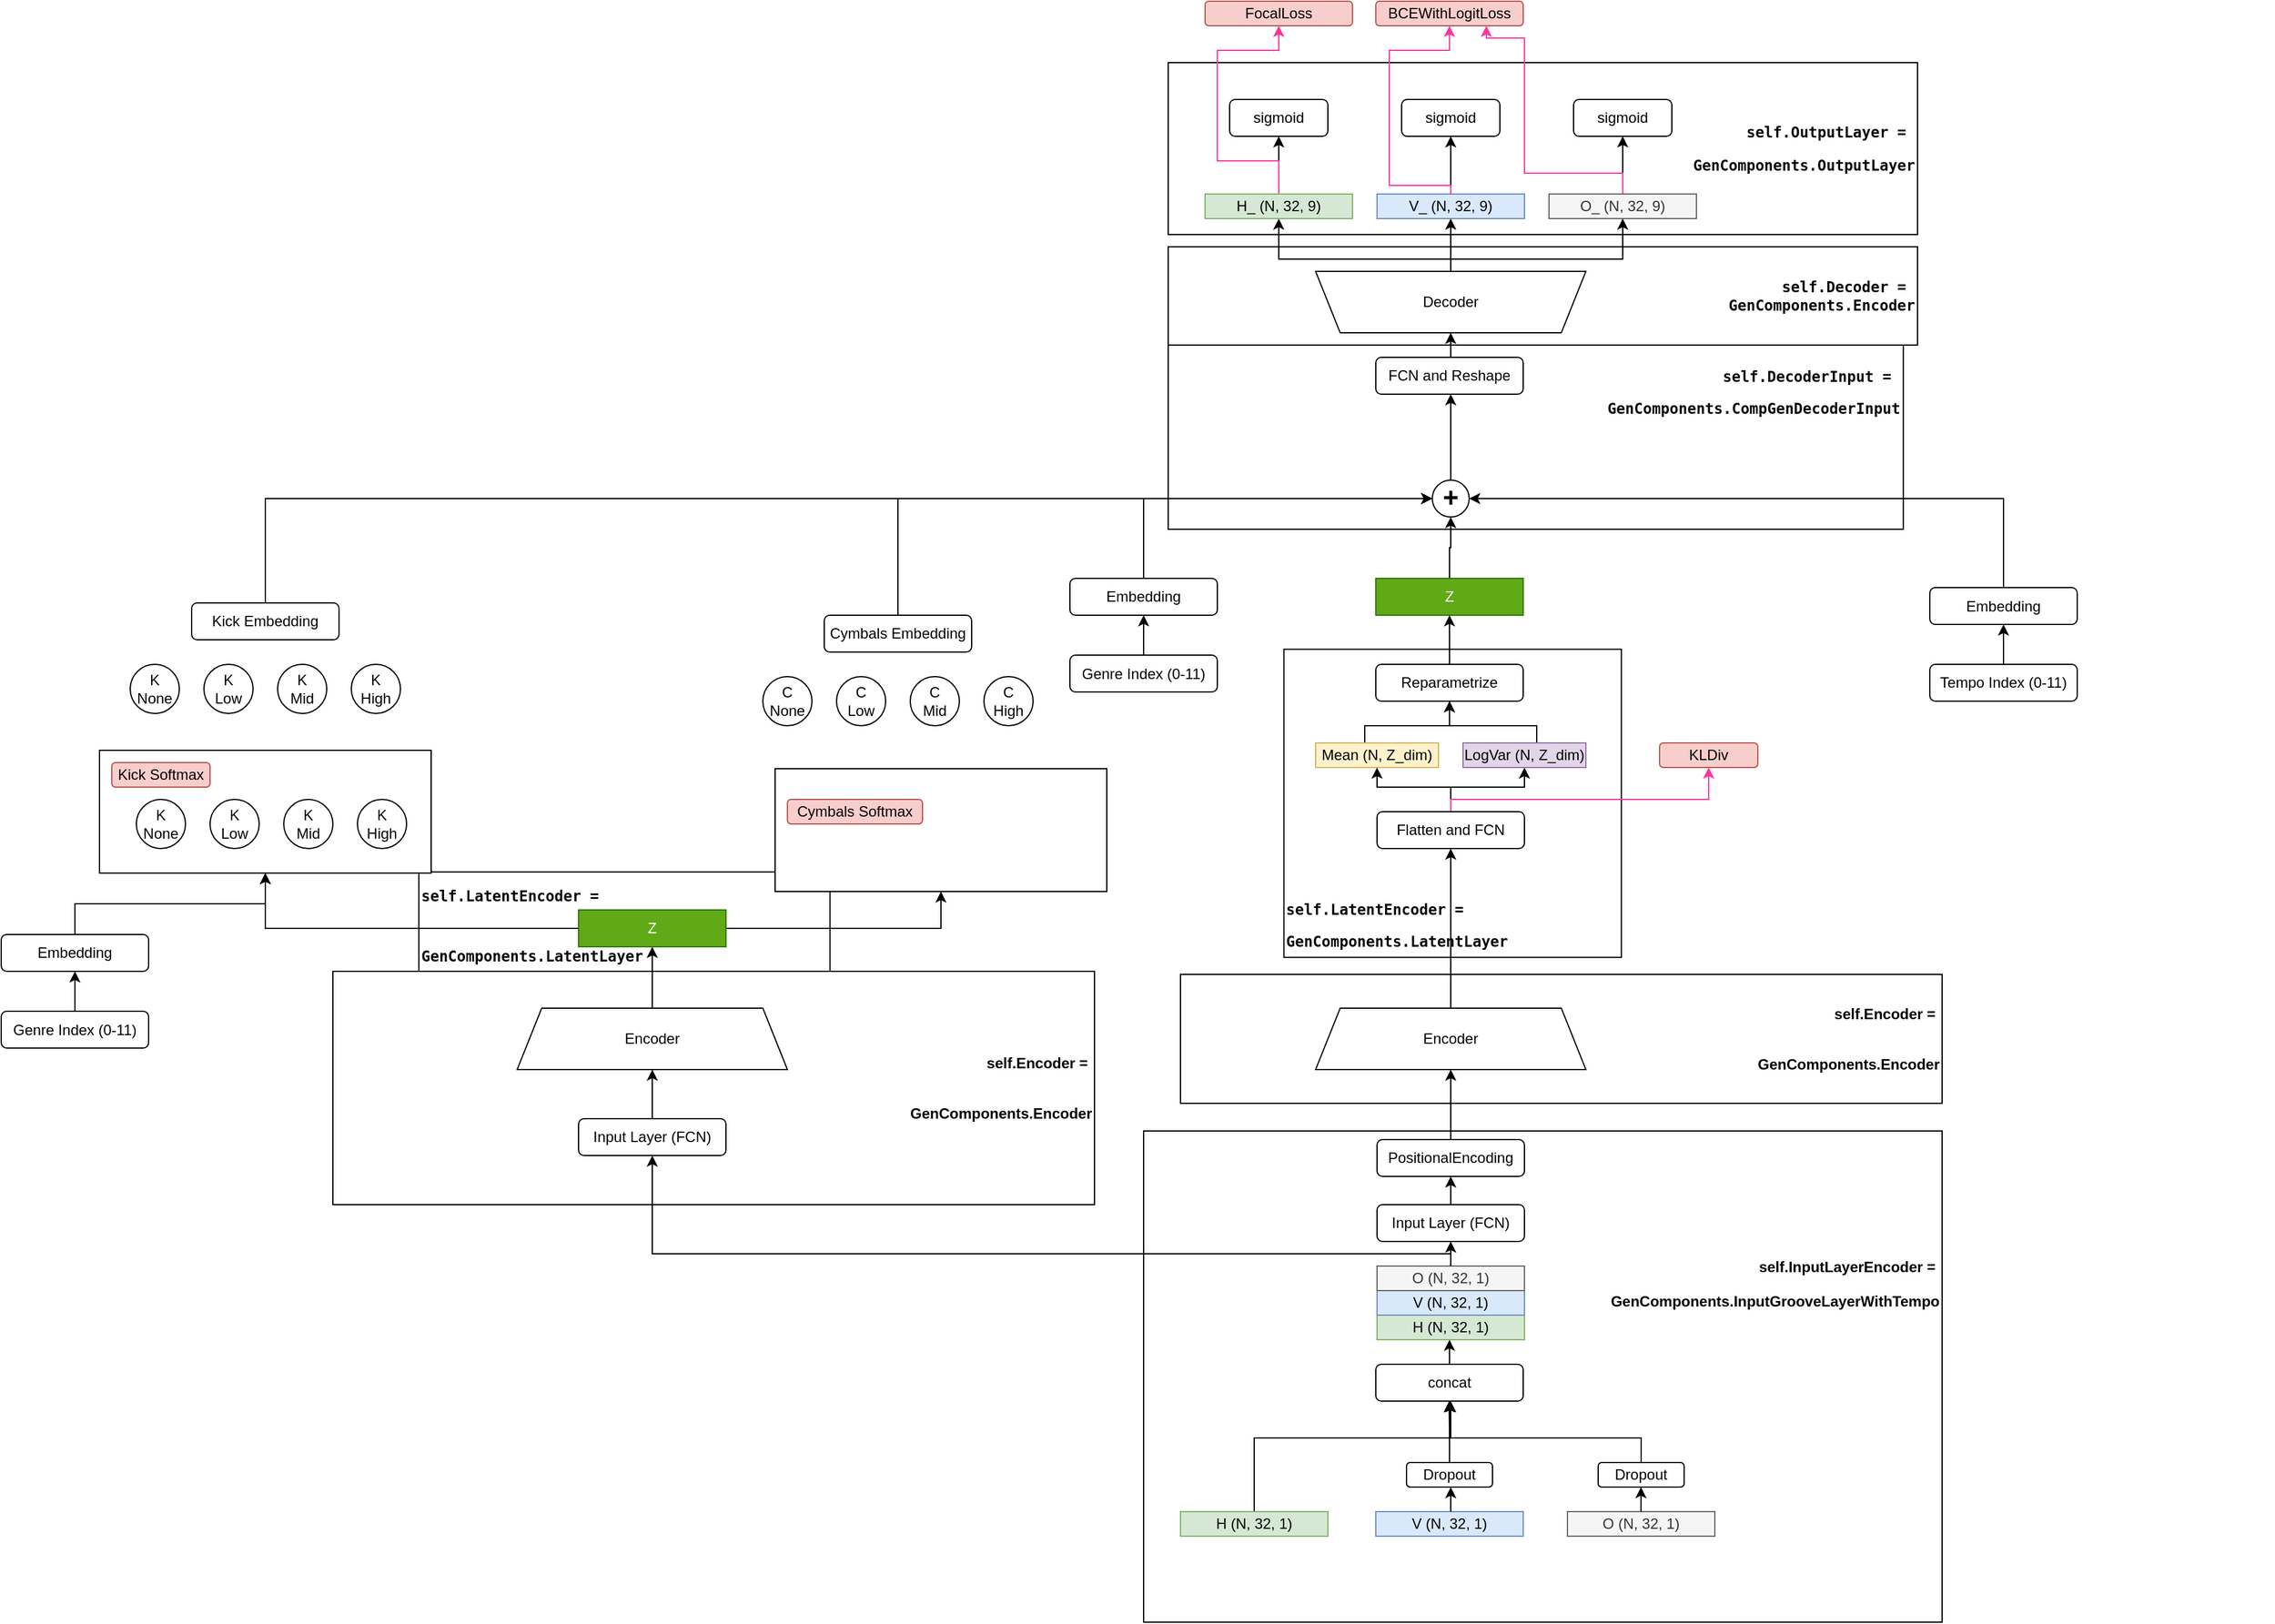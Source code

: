<mxfile version="21.6.1" type="device">
  <diagram name="Page-1" id="NQa1cD9yoGFF-2M4kGZS">
    <mxGraphModel dx="2899" dy="2250" grid="1" gridSize="10" guides="1" tooltips="1" connect="1" arrows="1" fold="1" page="1" pageScale="1" pageWidth="850" pageHeight="1100" math="0" shadow="0">
      <root>
        <mxCell id="0" />
        <mxCell id="1" parent="0" />
        <mxCell id="96rdMPuTKurCGFIh7y79-1" value="" style="group" parent="1" vertex="1" connectable="0">
          <mxGeometry x="110" y="529.087" width="280.0" height="250.91" as="geometry" />
        </mxCell>
        <mxCell id="96rdMPuTKurCGFIh7y79-2" value="&lt;pre style=&quot;border-color: var(--border-color); color: rgb(8, 8, 8); font-size: 22px; font-weight: 700; background-color: rgb(255, 255, 255); font-family: &amp;quot;JetBrains Mono&amp;quot;, monospace;&quot;&gt;&lt;span style=&quot;font-size: 12px; white-space: normal;&quot;&gt;self.LatentEncoder =&amp;nbsp;&lt;/span&gt;&lt;br&gt;&lt;/pre&gt;&lt;pre style=&quot;border-color: var(--border-color); color: rgb(8, 8, 8); font-size: 22px; font-weight: 700; background-color: rgb(255, 255, 255); font-family: &amp;quot;JetBrains Mono&amp;quot;, monospace;&quot;&gt;&lt;font style=&quot;border-color: var(--border-color); font-size: 12px;&quot;&gt;GenComponents.LatentLayer&lt;/font&gt;&lt;/pre&gt;" style="rounded=0;whiteSpace=wrap;html=1;container=0;align=left;" parent="96rdMPuTKurCGFIh7y79-1" vertex="1">
          <mxGeometry x="-60" y="170" width="334.69" height="80.91" as="geometry" />
        </mxCell>
        <mxCell id="9NLI2FXHOWeacPtvEP_5-40" value="" style="rounded=0;whiteSpace=wrap;html=1;" parent="1" vertex="1">
          <mxGeometry x="-210" y="600" width="270" height="100" as="geometry" />
        </mxCell>
        <mxCell id="DQ1VLmd9Tk6c67iTof-k-62" value="&lt;pre style=&quot;border-color: var(--border-color); color: rgb(8, 8, 8); font-style: normal; font-variant-ligatures: normal; font-variant-caps: normal; font-weight: 700; letter-spacing: normal; orphans: 2; text-indent: 0px; text-transform: none; widows: 2; word-spacing: 0px; -webkit-text-stroke-width: 0px; background-color: rgb(255, 255, 255); text-decoration-thickness: initial; text-decoration-style: initial; text-decoration-color: initial; font-family: &amp;quot;JetBrains Mono&amp;quot;, monospace;&quot;&gt;&lt;div style=&quot;&quot;&gt;&lt;pre style=&quot;font-family: &amp;quot;JetBrains Mono&amp;quot;, monospace;&quot;&gt;&lt;font style=&quot;font-size: 12px;&quot;&gt;self.Decoder = &lt;br&gt;GenComponents.Encoder&lt;/font&gt;&lt;/pre&gt;&lt;/div&gt;&lt;/pre&gt;" style="rounded=0;whiteSpace=wrap;html=1;container=0;align=right;" parent="1" vertex="1">
          <mxGeometry x="660" y="190" width="610" height="80" as="geometry" />
        </mxCell>
        <mxCell id="DQ1VLmd9Tk6c67iTof-k-55" value="" style="group" parent="1" vertex="1" connectable="0">
          <mxGeometry x="660" y="270" width="610" height="150" as="geometry" />
        </mxCell>
        <mxCell id="DQ1VLmd9Tk6c67iTof-k-52" value="&lt;pre style=&quot;border-color: var(--border-color); color: rgb(8, 8, 8); font-size: 22px; font-weight: 700; background-color: rgb(255, 255, 255); font-family: &amp;quot;JetBrains Mono&amp;quot;, monospace;&quot;&gt;&lt;div style=&quot;&quot;&gt;&lt;span style=&quot;font-size: 12px; white-space: normal;&quot;&gt;self.DecoderInput =&amp;nbsp;&lt;/span&gt;&lt;/div&gt;&lt;font style=&quot;border-color: var(--border-color); font-size: 12px;&quot;&gt;GenComponents.CompGenDecoderInput&lt;br&gt;&lt;br&gt;&lt;br&gt;&lt;br&gt;&lt;/font&gt;&lt;/pre&gt;" style="rounded=0;whiteSpace=wrap;html=1;container=0;align=right;" parent="DQ1VLmd9Tk6c67iTof-k-55" vertex="1">
          <mxGeometry width="598.43" height="150" as="geometry" />
        </mxCell>
        <mxCell id="DQ1VLmd9Tk6c67iTof-k-64" value="&lt;pre style=&quot;border-color: var(--border-color); color: rgb(8, 8, 8); font-style: normal; font-variant-ligatures: normal; font-variant-caps: normal; font-weight: 700; letter-spacing: normal; orphans: 2; text-indent: 0px; text-transform: none; widows: 2; word-spacing: 0px; -webkit-text-stroke-width: 0px; background-color: rgb(255, 255, 255); text-decoration-thickness: initial; text-decoration-style: initial; text-decoration-color: initial; font-family: &amp;quot;JetBrains Mono&amp;quot;, monospace;&quot;&gt;&lt;div style=&quot;&quot;&gt;&lt;pre style=&quot;font-family: &amp;quot;JetBrains Mono&amp;quot;, monospace;&quot;&gt;&lt;div&gt;&lt;pre style=&quot;font-family: &amp;quot;JetBrains Mono&amp;quot;, monospace;&quot;&gt;self.OutputLayer = &lt;/pre&gt;&lt;pre style=&quot;font-family: &amp;quot;JetBrains Mono&amp;quot;, monospace;&quot;&gt;GenComponents.OutputLayer&lt;/pre&gt;&lt;/div&gt;&lt;/pre&gt;&lt;/div&gt;&lt;/pre&gt;" style="rounded=0;whiteSpace=wrap;html=1;container=0;align=right;" parent="DQ1VLmd9Tk6c67iTof-k-55" vertex="1">
          <mxGeometry y="-230" width="610" height="140" as="geometry" />
        </mxCell>
        <mxCell id="9NLI2FXHOWeacPtvEP_5-5" style="edgeStyle=orthogonalEdgeStyle;rounded=0;orthogonalLoop=1;jettySize=auto;html=1;" parent="DQ1VLmd9Tk6c67iTof-k-55" source="9NLI2FXHOWeacPtvEP_5-2" edge="1">
          <mxGeometry relative="1" as="geometry">
            <mxPoint x="230" y="40.0" as="targetPoint" />
          </mxGeometry>
        </mxCell>
        <mxCell id="9NLI2FXHOWeacPtvEP_5-2" value="&lt;font style=&quot;font-size: 22px;&quot;&gt;&lt;b&gt;+&lt;/b&gt;&lt;/font&gt;" style="ellipse;whiteSpace=wrap;html=1;aspect=fixed;" parent="DQ1VLmd9Tk6c67iTof-k-55" vertex="1">
          <mxGeometry x="215" y="110" width="30" height="30" as="geometry" />
        </mxCell>
        <mxCell id="DQ1VLmd9Tk6c67iTof-k-49" value="" style="group" parent="1" vertex="1" connectable="0">
          <mxGeometry x="754.2" y="570" width="305.8" height="230" as="geometry" />
        </mxCell>
        <mxCell id="DQ1VLmd9Tk6c67iTof-k-47" value="" style="group" parent="DQ1VLmd9Tk6c67iTof-k-49" vertex="1" connectable="0">
          <mxGeometry y="-52.273" width="280.0" height="250.909" as="geometry" />
        </mxCell>
        <mxCell id="DQ1VLmd9Tk6c67iTof-k-44" value="&lt;pre style=&quot;border-color: var(--border-color); color: rgb(8, 8, 8); font-size: 22px; font-weight: 700; background-color: rgb(255, 255, 255); font-family: &amp;quot;JetBrains Mono&amp;quot;, monospace;&quot;&gt;&lt;font style=&quot;border-color: var(--border-color); font-size: 12px;&quot;&gt;&lt;br&gt;&lt;/font&gt;&lt;/pre&gt;&lt;pre style=&quot;border-color: var(--border-color); color: rgb(8, 8, 8); font-size: 22px; font-weight: 700; background-color: rgb(255, 255, 255); font-family: &amp;quot;JetBrains Mono&amp;quot;, monospace;&quot;&gt;&lt;font style=&quot;border-color: var(--border-color); font-size: 12px;&quot;&gt;&lt;br&gt;&lt;/font&gt;&lt;/pre&gt;&lt;pre style=&quot;border-color: var(--border-color); color: rgb(8, 8, 8); font-size: 22px; font-weight: 700; background-color: rgb(255, 255, 255); font-family: &amp;quot;JetBrains Mono&amp;quot;, monospace;&quot;&gt;&lt;font style=&quot;border-color: var(--border-color); font-size: 12px;&quot;&gt;&lt;br&gt;&lt;/font&gt;&lt;/pre&gt;&lt;pre style=&quot;border-color: var(--border-color); color: rgb(8, 8, 8); font-size: 22px; font-weight: 700; background-color: rgb(255, 255, 255); font-family: &amp;quot;JetBrains Mono&amp;quot;, monospace;&quot;&gt;&lt;font style=&quot;border-color: var(--border-color); font-size: 12px;&quot;&gt;&lt;br&gt;&lt;/font&gt;&lt;/pre&gt;&lt;pre style=&quot;border-color: var(--border-color); color: rgb(8, 8, 8); font-size: 22px; font-weight: 700; background-color: rgb(255, 255, 255); font-family: &amp;quot;JetBrains Mono&amp;quot;, monospace;&quot;&gt;&lt;font style=&quot;border-color: var(--border-color); font-size: 12px;&quot;&gt;self.LatentEncoder = &lt;br style=&quot;border-color: var(--border-color);&quot;&gt;GenComponents.LatentLayer&lt;/font&gt;&lt;/pre&gt;" style="rounded=0;whiteSpace=wrap;html=1;container=0;align=left;" parent="DQ1VLmd9Tk6c67iTof-k-47" vertex="1">
          <mxGeometry width="274.689" height="250.909" as="geometry" />
        </mxCell>
        <mxCell id="DQ1VLmd9Tk6c67iTof-k-18" value="" style="group" parent="1" vertex="1" connectable="0">
          <mxGeometry x="670" y="782.5" width="890" height="105" as="geometry" />
        </mxCell>
        <mxCell id="DQ1VLmd9Tk6c67iTof-k-27" value="" style="group" parent="DQ1VLmd9Tk6c67iTof-k-18" vertex="1" connectable="0">
          <mxGeometry width="620" height="105" as="geometry" />
        </mxCell>
        <mxCell id="DQ1VLmd9Tk6c67iTof-k-19" value="&lt;pre style=&quot;border-color: var(--border-color); font-weight: 700;&quot;&gt;&lt;font style=&quot;border-color: var(--border-color);&quot; face=&quot;Helvetica&quot;&gt;self.Encoder = &lt;br style=&quot;border-color: var(--border-color);&quot;&gt;&lt;br style=&quot;border-color: var(--border-color);&quot;&gt;&lt;/font&gt;&lt;/pre&gt;&lt;pre style=&quot;border-color: var(--border-color); font-weight: 700;&quot;&gt;&lt;font style=&quot;border-color: var(--border-color);&quot; face=&quot;Helvetica&quot;&gt;GenComponents.Encoder&lt;/font&gt;&lt;/pre&gt;" style="rounded=0;whiteSpace=wrap;html=1;align=right;" parent="DQ1VLmd9Tk6c67iTof-k-27" vertex="1">
          <mxGeometry width="620" height="105" as="geometry" />
        </mxCell>
        <mxCell id="DQ1VLmd9Tk6c67iTof-k-8" value="" style="group" parent="1" vertex="1" connectable="0">
          <mxGeometry x="640" y="910" width="650" height="400" as="geometry" />
        </mxCell>
        <mxCell id="DQ1VLmd9Tk6c67iTof-k-9" value="&lt;pre style=&quot;border-color: var(--border-color); font-size: 24px; font-weight: 700;&quot;&gt;&lt;font style=&quot;border-color: var(--border-color); font-size: 12px;&quot; face=&quot;Helvetica&quot;&gt;self.InputLayerEncoder = &lt;br style=&quot;border-color: var(--border-color);&quot;&gt;GenComponents.InputGrooveLayerWithTempo&lt;/font&gt;&lt;/pre&gt;&lt;pre style=&quot;border-color: var(--border-color); font-size: 24px; font-weight: 700;&quot;&gt;&lt;font style=&quot;border-color: var(--border-color); font-size: 12px;&quot; face=&quot;Helvetica&quot;&gt;&lt;br&gt;&lt;/font&gt;&lt;/pre&gt;&lt;pre style=&quot;border-color: var(--border-color); font-size: 24px; font-weight: 700;&quot;&gt;&lt;font style=&quot;border-color: var(--border-color); font-size: 12px;&quot; face=&quot;Helvetica&quot;&gt;&lt;br&gt;&lt;/font&gt;&lt;/pre&gt;&lt;pre style=&quot;border-color: var(--border-color); font-size: 24px; font-weight: 700;&quot;&gt;&lt;font style=&quot;border-color: var(--border-color); font-size: 12px;&quot; face=&quot;Helvetica&quot;&gt;&lt;br&gt;&lt;/font&gt;&lt;/pre&gt;" style="rounded=0;whiteSpace=wrap;html=1;align=right;" parent="DQ1VLmd9Tk6c67iTof-k-8" vertex="1">
          <mxGeometry width="650" height="400" as="geometry" />
        </mxCell>
        <mxCell id="9zeXcT7h1Ww5CdjPzbvc-38" style="edgeStyle=orthogonalEdgeStyle;rounded=0;orthogonalLoop=1;jettySize=auto;html=1;exitX=0.5;exitY=0;exitDx=0;exitDy=0;entryX=0.5;entryY=1;entryDx=0;entryDy=0;" parent="1" source="9zeXcT7h1Ww5CdjPzbvc-1" target="9zeXcT7h1Ww5CdjPzbvc-37" edge="1">
          <mxGeometry relative="1" as="geometry" />
        </mxCell>
        <mxCell id="9zeXcT7h1Ww5CdjPzbvc-1" value="Encoder" style="shape=trapezoid;perimeter=trapezoidPerimeter;whiteSpace=wrap;html=1;fixedSize=1;" parent="1" vertex="1">
          <mxGeometry x="780" y="810" width="220" height="50" as="geometry" />
        </mxCell>
        <mxCell id="9zeXcT7h1Ww5CdjPzbvc-16" value="" style="group" parent="1" vertex="1" connectable="0">
          <mxGeometry x="829" y="1180" width="120" height="60" as="geometry" />
        </mxCell>
        <mxCell id="9zeXcT7h1Ww5CdjPzbvc-3" value="V (N, 32, 1)" style="rounded=0;whiteSpace=wrap;html=1;fillColor=#dae8fc;strokeColor=#6c8ebf;" parent="9zeXcT7h1Ww5CdjPzbvc-16" vertex="1">
          <mxGeometry y="40" width="120" height="20" as="geometry" />
        </mxCell>
        <mxCell id="9zeXcT7h1Ww5CdjPzbvc-7" style="edgeStyle=orthogonalEdgeStyle;rounded=0;orthogonalLoop=1;jettySize=auto;html=1;exitX=0.5;exitY=1;exitDx=0;exitDy=0;" parent="9zeXcT7h1Ww5CdjPzbvc-16" source="9zeXcT7h1Ww5CdjPzbvc-3" target="9zeXcT7h1Ww5CdjPzbvc-3" edge="1">
          <mxGeometry relative="1" as="geometry" />
        </mxCell>
        <mxCell id="9zeXcT7h1Ww5CdjPzbvc-26" style="edgeStyle=orthogonalEdgeStyle;rounded=0;orthogonalLoop=1;jettySize=auto;html=1;exitX=0.5;exitY=0;exitDx=0;exitDy=0;" parent="9zeXcT7h1Ww5CdjPzbvc-16" source="9zeXcT7h1Ww5CdjPzbvc-8" edge="1">
          <mxGeometry relative="1" as="geometry">
            <mxPoint x="59.652" y="-50" as="targetPoint" />
          </mxGeometry>
        </mxCell>
        <mxCell id="9zeXcT7h1Ww5CdjPzbvc-8" value="Dropout" style="rounded=1;whiteSpace=wrap;html=1;" parent="9zeXcT7h1Ww5CdjPzbvc-16" vertex="1">
          <mxGeometry x="25" width="70" height="20" as="geometry" />
        </mxCell>
        <mxCell id="9zeXcT7h1Ww5CdjPzbvc-13" value="" style="endArrow=classic;html=1;rounded=0;entryX=0.5;entryY=1;entryDx=0;entryDy=0;" parent="9zeXcT7h1Ww5CdjPzbvc-16" edge="1">
          <mxGeometry width="50" height="50" relative="1" as="geometry">
            <mxPoint x="61" y="40" as="sourcePoint" />
            <mxPoint x="61" y="20" as="targetPoint" />
          </mxGeometry>
        </mxCell>
        <mxCell id="9zeXcT7h1Ww5CdjPzbvc-17" value="" style="group" parent="1" vertex="1" connectable="0">
          <mxGeometry x="985" y="1180" width="120" height="60" as="geometry" />
        </mxCell>
        <mxCell id="9zeXcT7h1Ww5CdjPzbvc-4" value="O (N, 32, 1)" style="rounded=0;whiteSpace=wrap;html=1;fillColor=#f5f5f5;fontColor=#333333;strokeColor=#666666;" parent="9zeXcT7h1Ww5CdjPzbvc-17" vertex="1">
          <mxGeometry y="40" width="120" height="20" as="geometry" />
        </mxCell>
        <mxCell id="9zeXcT7h1Ww5CdjPzbvc-27" style="edgeStyle=orthogonalEdgeStyle;rounded=0;orthogonalLoop=1;jettySize=auto;html=1;" parent="9zeXcT7h1Ww5CdjPzbvc-17" source="9zeXcT7h1Ww5CdjPzbvc-9" edge="1">
          <mxGeometry relative="1" as="geometry">
            <mxPoint x="-95" y="-50" as="targetPoint" />
            <Array as="points">
              <mxPoint x="60" y="-20" />
              <mxPoint x="-95" y="-20" />
            </Array>
          </mxGeometry>
        </mxCell>
        <mxCell id="9zeXcT7h1Ww5CdjPzbvc-9" value="Dropout" style="rounded=1;whiteSpace=wrap;html=1;" parent="9zeXcT7h1Ww5CdjPzbvc-17" vertex="1">
          <mxGeometry x="25" width="70" height="20" as="geometry" />
        </mxCell>
        <mxCell id="9zeXcT7h1Ww5CdjPzbvc-14" value="" style="endArrow=classic;html=1;rounded=0;entryX=0.5;entryY=1;entryDx=0;entryDy=0;" parent="9zeXcT7h1Ww5CdjPzbvc-17" edge="1">
          <mxGeometry width="50" height="50" relative="1" as="geometry">
            <mxPoint x="59.86" y="40" as="sourcePoint" />
            <mxPoint x="59.86" y="20" as="targetPoint" />
          </mxGeometry>
        </mxCell>
        <mxCell id="9zeXcT7h1Ww5CdjPzbvc-32" style="edgeStyle=orthogonalEdgeStyle;rounded=0;orthogonalLoop=1;jettySize=auto;html=1;" parent="1" source="9zeXcT7h1Ww5CdjPzbvc-23" edge="1">
          <mxGeometry relative="1" as="geometry">
            <mxPoint x="889" y="1080" as="targetPoint" />
          </mxGeometry>
        </mxCell>
        <mxCell id="9zeXcT7h1Ww5CdjPzbvc-23" value="concat" style="rounded=1;whiteSpace=wrap;html=1;" parent="1" vertex="1">
          <mxGeometry x="829" y="1100" width="120" height="30" as="geometry" />
        </mxCell>
        <mxCell id="9zeXcT7h1Ww5CdjPzbvc-25" style="edgeStyle=orthogonalEdgeStyle;rounded=0;orthogonalLoop=1;jettySize=auto;html=1;entryX=0.5;entryY=1;entryDx=0;entryDy=0;exitX=0.5;exitY=0;exitDx=0;exitDy=0;" parent="1" source="9zeXcT7h1Ww5CdjPzbvc-2" target="9zeXcT7h1Ww5CdjPzbvc-23" edge="1">
          <mxGeometry relative="1" as="geometry">
            <Array as="points">
              <mxPoint x="730" y="1160" />
              <mxPoint x="889" y="1160" />
            </Array>
            <mxPoint x="730" y="1200" as="sourcePoint" />
          </mxGeometry>
        </mxCell>
        <mxCell id="9zeXcT7h1Ww5CdjPzbvc-31" value="" style="group" parent="1" vertex="1" connectable="0">
          <mxGeometry x="830" y="1020" width="120" height="60" as="geometry" />
        </mxCell>
        <mxCell id="9zeXcT7h1Ww5CdjPzbvc-75" value="" style="group" parent="9zeXcT7h1Ww5CdjPzbvc-31" vertex="1" connectable="0">
          <mxGeometry width="120" height="60" as="geometry" />
        </mxCell>
        <mxCell id="9zeXcT7h1Ww5CdjPzbvc-28" value="H (N, 32, 1)" style="rounded=0;whiteSpace=wrap;html=1;fillColor=#d5e8d4;strokeColor=#82b366;" parent="9zeXcT7h1Ww5CdjPzbvc-75" vertex="1">
          <mxGeometry y="40" width="120" height="20" as="geometry" />
        </mxCell>
        <mxCell id="9zeXcT7h1Ww5CdjPzbvc-29" value="V (N, 32, 1)" style="rounded=0;whiteSpace=wrap;html=1;fillColor=#dae8fc;strokeColor=#6c8ebf;" parent="9zeXcT7h1Ww5CdjPzbvc-75" vertex="1">
          <mxGeometry y="20" width="120" height="20" as="geometry" />
        </mxCell>
        <mxCell id="9zeXcT7h1Ww5CdjPzbvc-30" value="O (N, 32, 1)" style="rounded=0;whiteSpace=wrap;html=1;fillColor=#f5f5f5;fontColor=#333333;strokeColor=#666666;" parent="9zeXcT7h1Ww5CdjPzbvc-75" vertex="1">
          <mxGeometry width="120" height="20" as="geometry" />
        </mxCell>
        <mxCell id="rTMyLlt5xqiZMyr0EFMd-11" style="edgeStyle=orthogonalEdgeStyle;shape=connector;rounded=0;orthogonalLoop=1;jettySize=auto;html=1;entryX=0.5;entryY=1;entryDx=0;entryDy=0;labelBackgroundColor=default;strokeColor=default;fontFamily=Helvetica;fontSize=11;fontColor=default;endArrow=classic;" parent="1" source="9zeXcT7h1Ww5CdjPzbvc-33" target="DQ1VLmd9Tk6c67iTof-k-1" edge="1">
          <mxGeometry relative="1" as="geometry" />
        </mxCell>
        <mxCell id="9zeXcT7h1Ww5CdjPzbvc-33" value="Input Layer (FCN)" style="rounded=1;whiteSpace=wrap;html=1;" parent="1" vertex="1">
          <mxGeometry x="830" y="970" width="120" height="30" as="geometry" />
        </mxCell>
        <mxCell id="9zeXcT7h1Ww5CdjPzbvc-35" style="edgeStyle=orthogonalEdgeStyle;rounded=0;orthogonalLoop=1;jettySize=auto;html=1;entryX=0.5;entryY=1;entryDx=0;entryDy=0;" parent="1" source="9zeXcT7h1Ww5CdjPzbvc-30" target="9zeXcT7h1Ww5CdjPzbvc-33" edge="1">
          <mxGeometry relative="1" as="geometry">
            <Array as="points">
              <mxPoint x="890" y="1010" />
              <mxPoint x="890" y="1010" />
            </Array>
          </mxGeometry>
        </mxCell>
        <mxCell id="9zeXcT7h1Ww5CdjPzbvc-42" style="edgeStyle=orthogonalEdgeStyle;rounded=0;orthogonalLoop=1;jettySize=auto;html=1;entryX=0.5;entryY=1;entryDx=0;entryDy=0;" parent="1" source="9zeXcT7h1Ww5CdjPzbvc-37" target="9zeXcT7h1Ww5CdjPzbvc-41" edge="1">
          <mxGeometry relative="1" as="geometry" />
        </mxCell>
        <mxCell id="9zeXcT7h1Ww5CdjPzbvc-44" style="edgeStyle=orthogonalEdgeStyle;rounded=0;orthogonalLoop=1;jettySize=auto;html=1;entryX=0.5;entryY=1;entryDx=0;entryDy=0;" parent="1" source="9zeXcT7h1Ww5CdjPzbvc-37" target="9zeXcT7h1Ww5CdjPzbvc-43" edge="1">
          <mxGeometry relative="1" as="geometry" />
        </mxCell>
        <mxCell id="ZVySOKYS1OYlLSNdd-Se-39" style="edgeStyle=orthogonalEdgeStyle;shape=connector;rounded=0;orthogonalLoop=1;jettySize=auto;html=1;entryX=0.5;entryY=1;entryDx=0;entryDy=0;labelBackgroundColor=default;strokeColor=#FF3399;fontFamily=Helvetica;fontSize=11;fontColor=default;endArrow=classic;" parent="1" source="9zeXcT7h1Ww5CdjPzbvc-37" target="ZVySOKYS1OYlLSNdd-Se-38" edge="1">
          <mxGeometry relative="1" as="geometry">
            <Array as="points">
              <mxPoint x="890" y="640" />
            </Array>
          </mxGeometry>
        </mxCell>
        <mxCell id="9zeXcT7h1Ww5CdjPzbvc-37" value="Flatten and FCN" style="rounded=1;whiteSpace=wrap;html=1;" parent="1" vertex="1">
          <mxGeometry x="830" y="650" width="120" height="30" as="geometry" />
        </mxCell>
        <mxCell id="9zeXcT7h1Ww5CdjPzbvc-46" style="edgeStyle=orthogonalEdgeStyle;rounded=0;orthogonalLoop=1;jettySize=auto;html=1;entryX=0.5;entryY=1;entryDx=0;entryDy=0;" parent="1" source="9zeXcT7h1Ww5CdjPzbvc-41" target="9zeXcT7h1Ww5CdjPzbvc-45" edge="1">
          <mxGeometry relative="1" as="geometry">
            <Array as="points">
              <mxPoint x="820" y="580" />
              <mxPoint x="889" y="580" />
            </Array>
          </mxGeometry>
        </mxCell>
        <mxCell id="9zeXcT7h1Ww5CdjPzbvc-41" value="Mean (N, Z_dim)" style="rounded=0;whiteSpace=wrap;html=1;fillColor=#fff2cc;strokeColor=#d6b656;" parent="1" vertex="1">
          <mxGeometry x="780" y="594" width="100" height="20" as="geometry" />
        </mxCell>
        <mxCell id="9zeXcT7h1Ww5CdjPzbvc-47" style="edgeStyle=orthogonalEdgeStyle;rounded=0;orthogonalLoop=1;jettySize=auto;html=1;entryX=0.5;entryY=1;entryDx=0;entryDy=0;" parent="1" source="9zeXcT7h1Ww5CdjPzbvc-43" target="9zeXcT7h1Ww5CdjPzbvc-45" edge="1">
          <mxGeometry relative="1" as="geometry">
            <Array as="points">
              <mxPoint x="960" y="580" />
              <mxPoint x="889" y="580" />
            </Array>
          </mxGeometry>
        </mxCell>
        <mxCell id="9zeXcT7h1Ww5CdjPzbvc-43" value="LogVar (N, Z_dim)" style="rounded=0;whiteSpace=wrap;html=1;fillColor=#e1d5e7;strokeColor=#9673a6;" parent="1" vertex="1">
          <mxGeometry x="900" y="594" width="100" height="20" as="geometry" />
        </mxCell>
        <mxCell id="9zeXcT7h1Ww5CdjPzbvc-49" style="edgeStyle=orthogonalEdgeStyle;rounded=0;orthogonalLoop=1;jettySize=auto;html=1;exitX=0.5;exitY=0;exitDx=0;exitDy=0;entryX=0.5;entryY=1;entryDx=0;entryDy=0;" parent="1" source="9zeXcT7h1Ww5CdjPzbvc-45" target="9zeXcT7h1Ww5CdjPzbvc-48" edge="1">
          <mxGeometry relative="1" as="geometry" />
        </mxCell>
        <mxCell id="9zeXcT7h1Ww5CdjPzbvc-45" value="Reparametrize" style="rounded=1;whiteSpace=wrap;html=1;" parent="1" vertex="1">
          <mxGeometry x="829" y="530" width="120" height="30" as="geometry" />
        </mxCell>
        <mxCell id="9zeXcT7h1Ww5CdjPzbvc-51" style="edgeStyle=orthogonalEdgeStyle;rounded=0;orthogonalLoop=1;jettySize=auto;html=1;entryX=0.5;entryY=1;entryDx=0;entryDy=0;" parent="1" source="9zeXcT7h1Ww5CdjPzbvc-48" target="9NLI2FXHOWeacPtvEP_5-2" edge="1">
          <mxGeometry relative="1" as="geometry" />
        </mxCell>
        <mxCell id="9zeXcT7h1Ww5CdjPzbvc-48" value="Z" style="rounded=0;whiteSpace=wrap;html=1;fillColor=#60a917;strokeColor=#2D7600;fontColor=#ffffff;" parent="1" vertex="1">
          <mxGeometry x="829" y="460" width="120" height="30" as="geometry" />
        </mxCell>
        <mxCell id="9zeXcT7h1Ww5CdjPzbvc-73" style="edgeStyle=orthogonalEdgeStyle;rounded=0;orthogonalLoop=1;jettySize=auto;html=1;exitX=0.5;exitY=0;exitDx=0;exitDy=0;entryX=0.5;entryY=0;entryDx=0;entryDy=0;" parent="1" source="9zeXcT7h1Ww5CdjPzbvc-50" target="9zeXcT7h1Ww5CdjPzbvc-71" edge="1">
          <mxGeometry relative="1" as="geometry" />
        </mxCell>
        <mxCell id="9zeXcT7h1Ww5CdjPzbvc-50" value="FCN and Reshape" style="rounded=1;whiteSpace=wrap;html=1;" parent="1" vertex="1">
          <mxGeometry x="829" y="280" width="120" height="30" as="geometry" />
        </mxCell>
        <mxCell id="9zeXcT7h1Ww5CdjPzbvc-74" value="" style="group" parent="1" vertex="1" connectable="0">
          <mxGeometry x="780" y="210" width="220" height="50" as="geometry" />
        </mxCell>
        <mxCell id="9zeXcT7h1Ww5CdjPzbvc-71" value="" style="shape=trapezoid;perimeter=trapezoidPerimeter;whiteSpace=wrap;html=1;fixedSize=1;rotation=-180;" parent="9zeXcT7h1Ww5CdjPzbvc-74" vertex="1">
          <mxGeometry width="220" height="50" as="geometry" />
        </mxCell>
        <mxCell id="9zeXcT7h1Ww5CdjPzbvc-72" value="Decoder" style="text;html=1;strokeColor=none;fillColor=none;align=center;verticalAlign=middle;whiteSpace=wrap;rounded=0;" parent="9zeXcT7h1Ww5CdjPzbvc-74" vertex="1">
          <mxGeometry x="80" y="10" width="60" height="30" as="geometry" />
        </mxCell>
        <mxCell id="9zeXcT7h1Ww5CdjPzbvc-86" value="" style="group" parent="1" vertex="1" connectable="0">
          <mxGeometry x="690" y="310" width="683.04" height="60" as="geometry" />
        </mxCell>
        <mxCell id="9zeXcT7h1Ww5CdjPzbvc-85" value="O_ (N, 32, 9)" style="rounded=0;whiteSpace=wrap;html=1;fillColor=#f5f5f5;fontColor=#333333;strokeColor=#666666;container=0;" parent="9zeXcT7h1Ww5CdjPzbvc-86" vertex="1">
          <mxGeometry x="280" y="-163" width="120" height="20" as="geometry" />
        </mxCell>
        <mxCell id="9zeXcT7h1Ww5CdjPzbvc-84" value="V_ (N, 32, 9)" style="rounded=0;whiteSpace=wrap;html=1;fillColor=#dae8fc;strokeColor=#6c8ebf;container=0;" parent="9zeXcT7h1Ww5CdjPzbvc-86" vertex="1">
          <mxGeometry x="140" y="-163" width="120" height="20" as="geometry" />
        </mxCell>
        <mxCell id="9zeXcT7h1Ww5CdjPzbvc-88" style="edgeStyle=orthogonalEdgeStyle;rounded=0;orthogonalLoop=1;jettySize=auto;html=1;entryX=0.5;entryY=1;entryDx=0;entryDy=0;" parent="1" source="9zeXcT7h1Ww5CdjPzbvc-71" target="9zeXcT7h1Ww5CdjPzbvc-84" edge="1">
          <mxGeometry relative="1" as="geometry" />
        </mxCell>
        <mxCell id="9zeXcT7h1Ww5CdjPzbvc-89" style="edgeStyle=orthogonalEdgeStyle;rounded=0;orthogonalLoop=1;jettySize=auto;html=1;entryX=0.5;entryY=1;entryDx=0;entryDy=0;" parent="1" source="9zeXcT7h1Ww5CdjPzbvc-71" target="9zeXcT7h1Ww5CdjPzbvc-85" edge="1">
          <mxGeometry relative="1" as="geometry">
            <Array as="points">
              <mxPoint x="890" y="200" />
              <mxPoint x="1030" y="200" />
            </Array>
          </mxGeometry>
        </mxCell>
        <mxCell id="9zeXcT7h1Ww5CdjPzbvc-90" style="edgeStyle=orthogonalEdgeStyle;rounded=0;orthogonalLoop=1;jettySize=auto;html=1;entryX=0.5;entryY=1;entryDx=0;entryDy=0;" parent="1" source="9zeXcT7h1Ww5CdjPzbvc-71" target="DQ1VLmd9Tk6c67iTof-k-58" edge="1">
          <mxGeometry relative="1" as="geometry">
            <Array as="points">
              <mxPoint x="890" y="200" />
              <mxPoint x="750" y="200" />
            </Array>
            <mxPoint x="750" y="180" as="targetPoint" />
          </mxGeometry>
        </mxCell>
        <mxCell id="9zeXcT7h1Ww5CdjPzbvc-2" value="H (N, 32, 1)" style="rounded=0;whiteSpace=wrap;html=1;fillColor=#d5e8d4;strokeColor=#82b366;" parent="1" vertex="1">
          <mxGeometry x="670" y="1220" width="120" height="20" as="geometry" />
        </mxCell>
        <mxCell id="ZVySOKYS1OYlLSNdd-Se-2" value="sigmoid" style="rounded=1;whiteSpace=wrap;html=1;" parent="1" vertex="1">
          <mxGeometry x="710" y="70" width="80" height="30" as="geometry" />
        </mxCell>
        <mxCell id="ZVySOKYS1OYlLSNdd-Se-3" style="edgeStyle=orthogonalEdgeStyle;rounded=0;orthogonalLoop=1;jettySize=auto;html=1;entryX=0.5;entryY=1;entryDx=0;entryDy=0;" parent="1" source="DQ1VLmd9Tk6c67iTof-k-58" edge="1">
          <mxGeometry relative="1" as="geometry">
            <mxPoint x="750" y="160" as="sourcePoint" />
            <mxPoint x="750" y="100" as="targetPoint" />
          </mxGeometry>
        </mxCell>
        <mxCell id="ZVySOKYS1OYlLSNdd-Se-4" value="sigmoid" style="rounded=1;whiteSpace=wrap;html=1;" parent="1" vertex="1">
          <mxGeometry x="850" y="70" width="80" height="30" as="geometry" />
        </mxCell>
        <mxCell id="ZVySOKYS1OYlLSNdd-Se-5" value="sigmoid" style="rounded=1;whiteSpace=wrap;html=1;" parent="1" vertex="1">
          <mxGeometry x="990" y="70" width="80" height="30" as="geometry" />
        </mxCell>
        <mxCell id="ZVySOKYS1OYlLSNdd-Se-6" style="edgeStyle=orthogonalEdgeStyle;rounded=0;orthogonalLoop=1;jettySize=auto;html=1;" parent="1" source="9zeXcT7h1Ww5CdjPzbvc-84" target="ZVySOKYS1OYlLSNdd-Se-4" edge="1">
          <mxGeometry relative="1" as="geometry" />
        </mxCell>
        <mxCell id="ZVySOKYS1OYlLSNdd-Se-7" style="edgeStyle=orthogonalEdgeStyle;rounded=0;orthogonalLoop=1;jettySize=auto;html=1;entryX=0.5;entryY=1;entryDx=0;entryDy=0;" parent="1" source="9zeXcT7h1Ww5CdjPzbvc-85" target="ZVySOKYS1OYlLSNdd-Se-5" edge="1">
          <mxGeometry relative="1" as="geometry" />
        </mxCell>
        <mxCell id="ZVySOKYS1OYlLSNdd-Se-31" value="BCEWithLogitLoss" style="rounded=1;whiteSpace=wrap;html=1;fillColor=#f8cecc;strokeColor=#b85450;" parent="1" vertex="1">
          <mxGeometry x="829" y="-10" width="120" height="20" as="geometry" />
        </mxCell>
        <mxCell id="ZVySOKYS1OYlLSNdd-Se-35" style="edgeStyle=orthogonalEdgeStyle;shape=connector;rounded=0;orthogonalLoop=1;jettySize=auto;html=1;entryX=0.5;entryY=1;entryDx=0;entryDy=0;labelBackgroundColor=default;strokeColor=#FF3399;fontFamily=Helvetica;fontSize=11;fontColor=default;endArrow=classic;exitX=0.5;exitY=0;exitDx=0;exitDy=0;" parent="1" source="9zeXcT7h1Ww5CdjPzbvc-84" target="ZVySOKYS1OYlLSNdd-Se-31" edge="1">
          <mxGeometry relative="1" as="geometry">
            <mxPoint x="890" y="140" as="sourcePoint" />
            <Array as="points">
              <mxPoint x="890" y="140" />
              <mxPoint x="840" y="140" />
              <mxPoint x="840" y="30" />
              <mxPoint x="889" y="30" />
            </Array>
          </mxGeometry>
        </mxCell>
        <mxCell id="ZVySOKYS1OYlLSNdd-Se-37" style="edgeStyle=orthogonalEdgeStyle;shape=connector;rounded=0;orthogonalLoop=1;jettySize=auto;html=1;entryX=0.75;entryY=1;entryDx=0;entryDy=0;labelBackgroundColor=default;strokeColor=#FF3399;fontFamily=Helvetica;fontSize=11;fontColor=default;endArrow=classic;" parent="1" source="9zeXcT7h1Ww5CdjPzbvc-85" target="ZVySOKYS1OYlLSNdd-Se-31" edge="1">
          <mxGeometry relative="1" as="geometry">
            <Array as="points">
              <mxPoint x="1030" y="130" />
              <mxPoint x="950" y="130" />
              <mxPoint x="950" y="20" />
              <mxPoint x="919" y="20" />
            </Array>
          </mxGeometry>
        </mxCell>
        <mxCell id="ZVySOKYS1OYlLSNdd-Se-38" value="KLDiv" style="rounded=1;whiteSpace=wrap;html=1;fillColor=#f8cecc;strokeColor=#b85450;" parent="1" vertex="1">
          <mxGeometry x="1060" y="594" width="80" height="20" as="geometry" />
        </mxCell>
        <mxCell id="DQ1VLmd9Tk6c67iTof-k-4" style="edgeStyle=orthogonalEdgeStyle;rounded=0;orthogonalLoop=1;jettySize=auto;html=1;" parent="1" source="DQ1VLmd9Tk6c67iTof-k-1" target="9zeXcT7h1Ww5CdjPzbvc-1" edge="1">
          <mxGeometry relative="1" as="geometry" />
        </mxCell>
        <mxCell id="DQ1VLmd9Tk6c67iTof-k-1" value="PositionalEncoding" style="rounded=1;whiteSpace=wrap;html=1;" parent="1" vertex="1">
          <mxGeometry x="830" y="917" width="120" height="30" as="geometry" />
        </mxCell>
        <mxCell id="rTMyLlt5xqiZMyr0EFMd-5" style="edgeStyle=orthogonalEdgeStyle;shape=connector;rounded=0;orthogonalLoop=1;jettySize=auto;html=1;labelBackgroundColor=default;strokeColor=#FF3399;fontFamily=Helvetica;fontSize=11;fontColor=default;endArrow=classic;entryX=0.5;entryY=1;entryDx=0;entryDy=0;exitX=0.5;exitY=0;exitDx=0;exitDy=0;" parent="1" source="DQ1VLmd9Tk6c67iTof-k-58" target="rTMyLlt5xqiZMyr0EFMd-3" edge="1">
          <mxGeometry relative="1" as="geometry">
            <Array as="points">
              <mxPoint x="750" y="120" />
              <mxPoint x="700" y="120" />
              <mxPoint x="700" y="30" />
              <mxPoint x="750" y="30" />
            </Array>
          </mxGeometry>
        </mxCell>
        <mxCell id="DQ1VLmd9Tk6c67iTof-k-58" value="H_ (N, 32, 9)" style="rounded=0;whiteSpace=wrap;html=1;fillColor=#d5e8d4;strokeColor=#82b366;container=0;" parent="1" vertex="1">
          <mxGeometry x="690" y="147" width="120" height="20" as="geometry" />
        </mxCell>
        <mxCell id="rTMyLlt5xqiZMyr0EFMd-3" value="FocalLoss" style="rounded=1;whiteSpace=wrap;html=1;fillColor=#f8cecc;strokeColor=#b85450;" parent="1" vertex="1">
          <mxGeometry x="690" y="-10" width="120" height="20" as="geometry" />
        </mxCell>
        <mxCell id="qCvvOq_lEpwjF3tyy16Q-1" value="Genre Index (0-11)" style="rounded=1;whiteSpace=wrap;html=1;" parent="1" vertex="1">
          <mxGeometry x="580" y="522.5" width="120" height="30" as="geometry" />
        </mxCell>
        <mxCell id="9NLI2FXHOWeacPtvEP_5-3" style="edgeStyle=orthogonalEdgeStyle;rounded=0;orthogonalLoop=1;jettySize=auto;html=1;entryX=0;entryY=0.5;entryDx=0;entryDy=0;exitX=0.5;exitY=0;exitDx=0;exitDy=0;" parent="1" source="9zeXcT7h1Ww5CdjPzbvc-52" target="9NLI2FXHOWeacPtvEP_5-2" edge="1">
          <mxGeometry relative="1" as="geometry">
            <Array as="points">
              <mxPoint x="640" y="395" />
            </Array>
          </mxGeometry>
        </mxCell>
        <mxCell id="9zeXcT7h1Ww5CdjPzbvc-52" value="Embedding" style="rounded=1;whiteSpace=wrap;html=1;" parent="1" vertex="1">
          <mxGeometry x="580" y="460" width="120" height="30" as="geometry" />
        </mxCell>
        <mxCell id="qCvvOq_lEpwjF3tyy16Q-3" style="edgeStyle=orthogonalEdgeStyle;rounded=0;orthogonalLoop=1;jettySize=auto;html=1;entryX=0.5;entryY=1;entryDx=0;entryDy=0;" parent="1" source="qCvvOq_lEpwjF3tyy16Q-1" target="9zeXcT7h1Ww5CdjPzbvc-52" edge="1">
          <mxGeometry relative="1" as="geometry" />
        </mxCell>
        <mxCell id="9NLI2FXHOWeacPtvEP_5-12" value="&lt;pre style=&quot;border-color: var(--border-color); font-weight: 700;&quot;&gt;&lt;font style=&quot;border-color: var(--border-color);&quot; face=&quot;Helvetica&quot;&gt;self.Encoder = &lt;br style=&quot;border-color: var(--border-color);&quot;&gt;&lt;br style=&quot;border-color: var(--border-color);&quot;&gt;&lt;/font&gt;&lt;/pre&gt;&lt;pre style=&quot;border-color: var(--border-color); font-weight: 700;&quot;&gt;&lt;font style=&quot;border-color: var(--border-color);&quot; face=&quot;Helvetica&quot;&gt;GenComponents.Encoder&lt;/font&gt;&lt;/pre&gt;" style="rounded=0;whiteSpace=wrap;html=1;align=right;" parent="1" vertex="1">
          <mxGeometry x="-20" y="780" width="620" height="190" as="geometry" />
        </mxCell>
        <mxCell id="9NLI2FXHOWeacPtvEP_5-69" style="edgeStyle=orthogonalEdgeStyle;rounded=0;orthogonalLoop=1;jettySize=auto;html=1;" parent="1" source="9NLI2FXHOWeacPtvEP_5-14" target="9NLI2FXHOWeacPtvEP_5-65" edge="1">
          <mxGeometry relative="1" as="geometry" />
        </mxCell>
        <mxCell id="9NLI2FXHOWeacPtvEP_5-14" value="Encoder" style="shape=trapezoid;perimeter=trapezoidPerimeter;whiteSpace=wrap;html=1;fixedSize=1;container=0;" parent="1" vertex="1">
          <mxGeometry x="130" y="810" width="220" height="50" as="geometry" />
        </mxCell>
        <mxCell id="9NLI2FXHOWeacPtvEP_5-16" style="edgeStyle=orthogonalEdgeStyle;rounded=0;orthogonalLoop=1;jettySize=auto;html=1;entryX=0.5;entryY=1;entryDx=0;entryDy=0;" parent="1" source="9NLI2FXHOWeacPtvEP_5-15" target="9NLI2FXHOWeacPtvEP_5-14" edge="1">
          <mxGeometry relative="1" as="geometry" />
        </mxCell>
        <mxCell id="9NLI2FXHOWeacPtvEP_5-15" value="Input Layer (FCN)" style="rounded=1;whiteSpace=wrap;html=1;" parent="1" vertex="1">
          <mxGeometry x="180" y="900" width="120" height="30" as="geometry" />
        </mxCell>
        <mxCell id="9NLI2FXHOWeacPtvEP_5-17" style="edgeStyle=orthogonalEdgeStyle;rounded=0;orthogonalLoop=1;jettySize=auto;html=1;entryX=0.5;entryY=1;entryDx=0;entryDy=0;" parent="1" source="9zeXcT7h1Ww5CdjPzbvc-30" target="9NLI2FXHOWeacPtvEP_5-15" edge="1">
          <mxGeometry relative="1" as="geometry">
            <Array as="points">
              <mxPoint x="890" y="1010" />
              <mxPoint x="240" y="1010" />
            </Array>
          </mxGeometry>
        </mxCell>
        <mxCell id="9NLI2FXHOWeacPtvEP_5-18" value="K&lt;br&gt;None" style="ellipse;whiteSpace=wrap;html=1;aspect=fixed;" parent="1" vertex="1">
          <mxGeometry x="-180" y="640" width="40" height="40" as="geometry" />
        </mxCell>
        <mxCell id="9NLI2FXHOWeacPtvEP_5-34" value="K&lt;br&gt;Low" style="ellipse;whiteSpace=wrap;html=1;aspect=fixed;" parent="1" vertex="1">
          <mxGeometry x="-120" y="640" width="40" height="40" as="geometry" />
        </mxCell>
        <mxCell id="9NLI2FXHOWeacPtvEP_5-35" value="K&lt;br&gt;Mid" style="ellipse;whiteSpace=wrap;html=1;aspect=fixed;" parent="1" vertex="1">
          <mxGeometry x="-60" y="640" width="40" height="40" as="geometry" />
        </mxCell>
        <mxCell id="9NLI2FXHOWeacPtvEP_5-36" value="K&lt;br&gt;High" style="ellipse;whiteSpace=wrap;html=1;aspect=fixed;" parent="1" vertex="1">
          <mxGeometry y="640" width="40" height="40" as="geometry" />
        </mxCell>
        <mxCell id="9NLI2FXHOWeacPtvEP_5-41" value="Kick Softmax" style="rounded=1;whiteSpace=wrap;html=1;fillColor=#f8cecc;strokeColor=#b85450;" parent="1" vertex="1">
          <mxGeometry x="-200" y="610" width="80" height="20" as="geometry" />
        </mxCell>
        <mxCell id="9NLI2FXHOWeacPtvEP_5-44" value="" style="rounded=0;whiteSpace=wrap;html=1;" parent="1" vertex="1">
          <mxGeometry x="340" y="615" width="270" height="100" as="geometry" />
        </mxCell>
        <mxCell id="9NLI2FXHOWeacPtvEP_5-45" value="Cymbals Softmax" style="rounded=1;whiteSpace=wrap;html=1;fillColor=#f8cecc;strokeColor=#b85450;" parent="1" vertex="1">
          <mxGeometry x="350" y="640" width="110" height="20" as="geometry" />
        </mxCell>
        <mxCell id="9NLI2FXHOWeacPtvEP_5-47" value="K&lt;br&gt;None" style="ellipse;whiteSpace=wrap;html=1;aspect=fixed;" parent="1" vertex="1">
          <mxGeometry x="-185" y="530" width="40" height="40" as="geometry" />
        </mxCell>
        <mxCell id="9NLI2FXHOWeacPtvEP_5-48" value="K&lt;br&gt;Low" style="ellipse;whiteSpace=wrap;html=1;aspect=fixed;" parent="1" vertex="1">
          <mxGeometry x="-125" y="530" width="40" height="40" as="geometry" />
        </mxCell>
        <mxCell id="9NLI2FXHOWeacPtvEP_5-49" value="K&lt;br&gt;Mid" style="ellipse;whiteSpace=wrap;html=1;aspect=fixed;" parent="1" vertex="1">
          <mxGeometry x="-65" y="530" width="40" height="40" as="geometry" />
        </mxCell>
        <mxCell id="9NLI2FXHOWeacPtvEP_5-50" value="K&lt;br&gt;High" style="ellipse;whiteSpace=wrap;html=1;aspect=fixed;" parent="1" vertex="1">
          <mxGeometry x="-5" y="530" width="40" height="40" as="geometry" />
        </mxCell>
        <mxCell id="9NLI2FXHOWeacPtvEP_5-53" style="edgeStyle=orthogonalEdgeStyle;rounded=0;orthogonalLoop=1;jettySize=auto;html=1;entryX=0;entryY=0.5;entryDx=0;entryDy=0;" parent="1" source="9NLI2FXHOWeacPtvEP_5-51" target="9NLI2FXHOWeacPtvEP_5-2" edge="1">
          <mxGeometry relative="1" as="geometry">
            <Array as="points">
              <mxPoint x="-75" y="395" />
            </Array>
          </mxGeometry>
        </mxCell>
        <mxCell id="9NLI2FXHOWeacPtvEP_5-51" value="Kick Embedding" style="rounded=1;whiteSpace=wrap;html=1;" parent="1" vertex="1">
          <mxGeometry x="-135" y="480" width="120" height="30" as="geometry" />
        </mxCell>
        <mxCell id="9NLI2FXHOWeacPtvEP_5-54" value="C&lt;br&gt;None" style="ellipse;whiteSpace=wrap;html=1;aspect=fixed;" parent="1" vertex="1">
          <mxGeometry x="330" y="540" width="40" height="40" as="geometry" />
        </mxCell>
        <mxCell id="9NLI2FXHOWeacPtvEP_5-55" value="C&lt;br&gt;Low" style="ellipse;whiteSpace=wrap;html=1;aspect=fixed;" parent="1" vertex="1">
          <mxGeometry x="390" y="540" width="40" height="40" as="geometry" />
        </mxCell>
        <mxCell id="9NLI2FXHOWeacPtvEP_5-56" value="C&lt;br&gt;Mid" style="ellipse;whiteSpace=wrap;html=1;aspect=fixed;" parent="1" vertex="1">
          <mxGeometry x="450" y="540" width="40" height="40" as="geometry" />
        </mxCell>
        <mxCell id="9NLI2FXHOWeacPtvEP_5-57" value="C&lt;br&gt;High" style="ellipse;whiteSpace=wrap;html=1;aspect=fixed;" parent="1" vertex="1">
          <mxGeometry x="510" y="540" width="40" height="40" as="geometry" />
        </mxCell>
        <mxCell id="9NLI2FXHOWeacPtvEP_5-59" style="edgeStyle=orthogonalEdgeStyle;rounded=0;orthogonalLoop=1;jettySize=auto;html=1;entryX=0;entryY=0.5;entryDx=0;entryDy=0;" parent="1" source="9NLI2FXHOWeacPtvEP_5-58" target="9NLI2FXHOWeacPtvEP_5-2" edge="1">
          <mxGeometry relative="1" as="geometry">
            <Array as="points">
              <mxPoint x="440" y="395" />
            </Array>
          </mxGeometry>
        </mxCell>
        <mxCell id="9NLI2FXHOWeacPtvEP_5-58" value="Cymbals Embedding" style="rounded=1;whiteSpace=wrap;html=1;" parent="1" vertex="1">
          <mxGeometry x="380" y="490" width="120" height="30" as="geometry" />
        </mxCell>
        <mxCell id="9NLI2FXHOWeacPtvEP_5-61" value="Genre Index (0-11)" style="rounded=1;whiteSpace=wrap;html=1;" parent="1" vertex="1">
          <mxGeometry x="-290" y="812.5" width="120" height="30" as="geometry" />
        </mxCell>
        <mxCell id="9NLI2FXHOWeacPtvEP_5-68" style="edgeStyle=orthogonalEdgeStyle;rounded=0;orthogonalLoop=1;jettySize=auto;html=1;entryX=0.5;entryY=1;entryDx=0;entryDy=0;" parent="1" source="9NLI2FXHOWeacPtvEP_5-62" target="9NLI2FXHOWeacPtvEP_5-40" edge="1">
          <mxGeometry relative="1" as="geometry" />
        </mxCell>
        <mxCell id="9NLI2FXHOWeacPtvEP_5-62" value="Embedding" style="rounded=1;whiteSpace=wrap;html=1;" parent="1" vertex="1">
          <mxGeometry x="-290" y="750" width="120" height="30" as="geometry" />
        </mxCell>
        <mxCell id="9NLI2FXHOWeacPtvEP_5-63" style="edgeStyle=orthogonalEdgeStyle;rounded=0;orthogonalLoop=1;jettySize=auto;html=1;entryX=0.5;entryY=1;entryDx=0;entryDy=0;" parent="1" source="9NLI2FXHOWeacPtvEP_5-61" target="9NLI2FXHOWeacPtvEP_5-62" edge="1">
          <mxGeometry relative="1" as="geometry" />
        </mxCell>
        <mxCell id="9NLI2FXHOWeacPtvEP_5-66" style="edgeStyle=orthogonalEdgeStyle;rounded=0;orthogonalLoop=1;jettySize=auto;html=1;entryX=0.5;entryY=1;entryDx=0;entryDy=0;" parent="1" source="9NLI2FXHOWeacPtvEP_5-65" target="9NLI2FXHOWeacPtvEP_5-40" edge="1">
          <mxGeometry relative="1" as="geometry" />
        </mxCell>
        <mxCell id="9NLI2FXHOWeacPtvEP_5-67" style="edgeStyle=orthogonalEdgeStyle;rounded=0;orthogonalLoop=1;jettySize=auto;html=1;" parent="1" source="9NLI2FXHOWeacPtvEP_5-65" target="9NLI2FXHOWeacPtvEP_5-44" edge="1">
          <mxGeometry relative="1" as="geometry" />
        </mxCell>
        <mxCell id="9NLI2FXHOWeacPtvEP_5-65" value="Z" style="rounded=0;whiteSpace=wrap;html=1;fillColor=#60a917;strokeColor=#2D7600;fontColor=#ffffff;" parent="1" vertex="1">
          <mxGeometry x="180" y="730" width="120" height="30" as="geometry" />
        </mxCell>
        <mxCell id="96rdMPuTKurCGFIh7y79-5" style="edgeStyle=orthogonalEdgeStyle;rounded=0;orthogonalLoop=1;jettySize=auto;html=1;entryX=0.5;entryY=1;entryDx=0;entryDy=0;" parent="1" source="96rdMPuTKurCGFIh7y79-3" target="96rdMPuTKurCGFIh7y79-4" edge="1">
          <mxGeometry relative="1" as="geometry" />
        </mxCell>
        <mxCell id="96rdMPuTKurCGFIh7y79-3" value="Tempo Index (0-11)" style="rounded=1;whiteSpace=wrap;html=1;" parent="1" vertex="1">
          <mxGeometry x="1280" y="530" width="120" height="30" as="geometry" />
        </mxCell>
        <mxCell id="96rdMPuTKurCGFIh7y79-6" style="edgeStyle=orthogonalEdgeStyle;rounded=0;orthogonalLoop=1;jettySize=auto;html=1;entryX=1;entryY=0.5;entryDx=0;entryDy=0;" parent="1" source="96rdMPuTKurCGFIh7y79-4" target="9NLI2FXHOWeacPtvEP_5-2" edge="1">
          <mxGeometry relative="1" as="geometry">
            <Array as="points">
              <mxPoint x="1340" y="395" />
            </Array>
          </mxGeometry>
        </mxCell>
        <mxCell id="96rdMPuTKurCGFIh7y79-4" value="Embedding" style="rounded=1;whiteSpace=wrap;html=1;" parent="1" vertex="1">
          <mxGeometry x="1280" y="467.5" width="120" height="30" as="geometry" />
        </mxCell>
      </root>
    </mxGraphModel>
  </diagram>
</mxfile>
